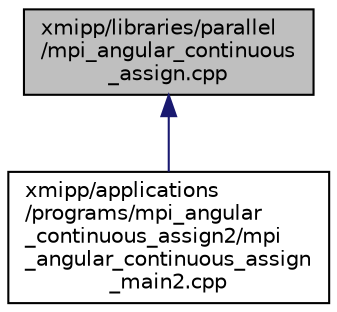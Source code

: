 digraph "xmipp/libraries/parallel/mpi_angular_continuous_assign.cpp"
{
  edge [fontname="Helvetica",fontsize="10",labelfontname="Helvetica",labelfontsize="10"];
  node [fontname="Helvetica",fontsize="10",shape=record];
  Node102 [label="xmipp/libraries/parallel\l/mpi_angular_continuous\l_assign.cpp",height=0.2,width=0.4,color="black", fillcolor="grey75", style="filled", fontcolor="black"];
  Node102 -> Node103 [dir="back",color="midnightblue",fontsize="10",style="solid",fontname="Helvetica"];
  Node103 [label="xmipp/applications\l/programs/mpi_angular\l_continuous_assign2/mpi\l_angular_continuous_assign\l_main2.cpp",height=0.2,width=0.4,color="black", fillcolor="white", style="filled",URL="$mpi__angular__continuous__assign__main2_8cpp.html"];
}
